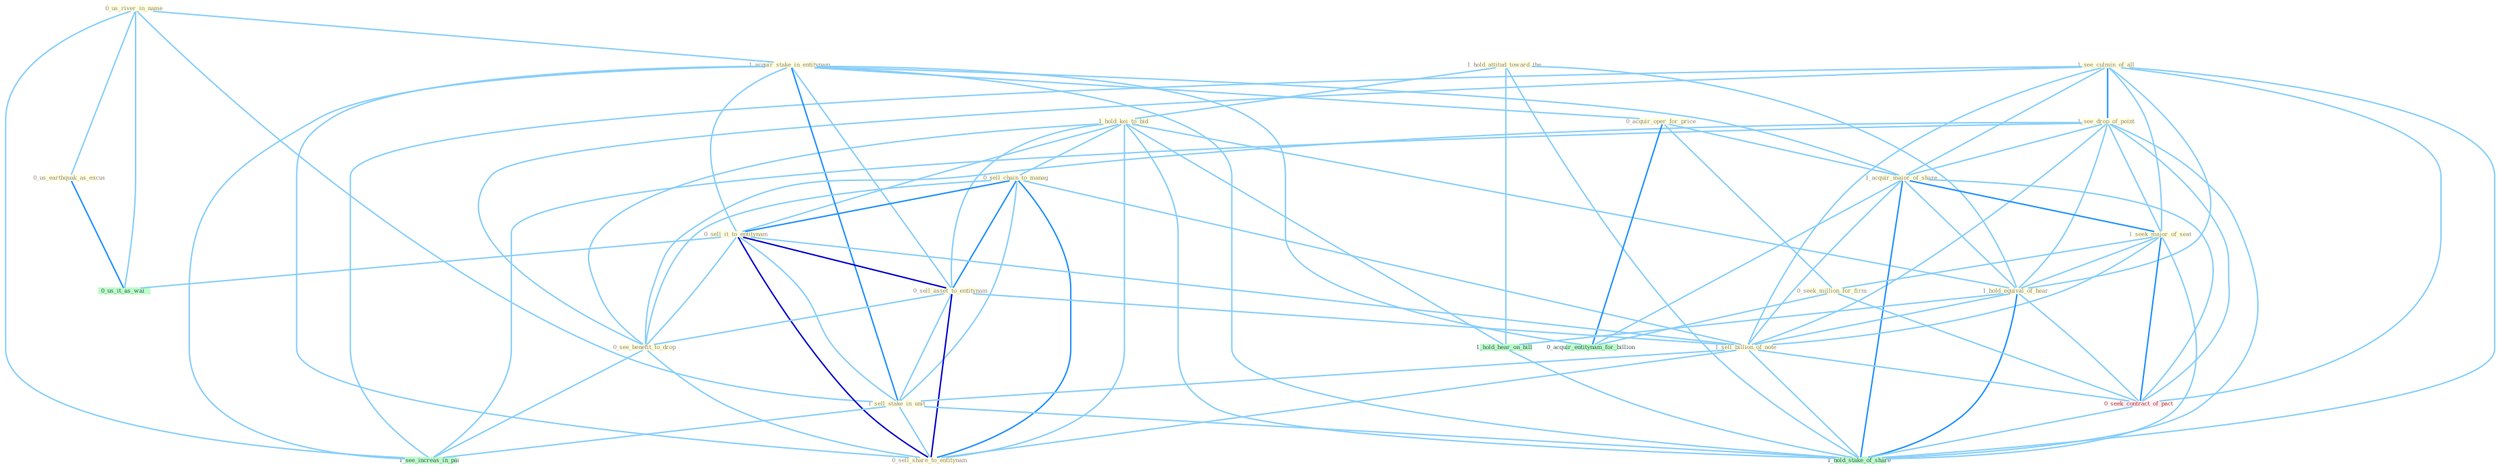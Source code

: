 Graph G{ 
    node
    [shape=polygon,style=filled,width=.5,height=.06,color="#BDFCC9",fixedsize=true,fontsize=4,
    fontcolor="#2f4f4f"];
    {node
    [color="#ffffe0", fontcolor="#8b7d6b"] "1_hold_attitud_toward_the " "1_hold_kei_to_bid " "1_see_culmin_of_all " "0_us_river_in_name " "1_acquir_stake_in_entitynam " "0_sell_chain_to_manag " "1_see_drop_of_point " "0_acquir_oper_for_price " "0_sell_it_to_entitynam " "1_acquir_major_of_share " "1_seek_major_of_seat " "0_sell_asset_to_entitynam " "1_hold_equival_of_hear " "0_seek_million_for_firm " "0_see_benefit_to_drop " "1_sell_billion_of_note " "1_sell_stake_in_unit " "0_us_earthquak_as_excus " "0_sell_share_to_entitynam "}
{node [color="#fff0f5", fontcolor="#b22222"] "0_seek_contract_of_pact "}
edge [color="#B0E2FF"];

	"1_hold_attitud_toward_the " -- "1_hold_kei_to_bid " [w="1", color="#87cefa" ];
	"1_hold_attitud_toward_the " -- "1_hold_equival_of_hear " [w="1", color="#87cefa" ];
	"1_hold_attitud_toward_the " -- "1_hold_hear_on_bill " [w="1", color="#87cefa" ];
	"1_hold_attitud_toward_the " -- "1_hold_stake_of_share " [w="1", color="#87cefa" ];
	"1_hold_kei_to_bid " -- "0_sell_chain_to_manag " [w="1", color="#87cefa" ];
	"1_hold_kei_to_bid " -- "0_sell_it_to_entitynam " [w="1", color="#87cefa" ];
	"1_hold_kei_to_bid " -- "0_sell_asset_to_entitynam " [w="1", color="#87cefa" ];
	"1_hold_kei_to_bid " -- "1_hold_equival_of_hear " [w="1", color="#87cefa" ];
	"1_hold_kei_to_bid " -- "0_see_benefit_to_drop " [w="1", color="#87cefa" ];
	"1_hold_kei_to_bid " -- "0_sell_share_to_entitynam " [w="1", color="#87cefa" ];
	"1_hold_kei_to_bid " -- "1_hold_hear_on_bill " [w="1", color="#87cefa" ];
	"1_hold_kei_to_bid " -- "1_hold_stake_of_share " [w="1", color="#87cefa" ];
	"1_see_culmin_of_all " -- "1_see_drop_of_point " [w="2", color="#1e90ff" , len=0.8];
	"1_see_culmin_of_all " -- "1_acquir_major_of_share " [w="1", color="#87cefa" ];
	"1_see_culmin_of_all " -- "1_seek_major_of_seat " [w="1", color="#87cefa" ];
	"1_see_culmin_of_all " -- "1_hold_equival_of_hear " [w="1", color="#87cefa" ];
	"1_see_culmin_of_all " -- "0_see_benefit_to_drop " [w="1", color="#87cefa" ];
	"1_see_culmin_of_all " -- "1_sell_billion_of_note " [w="1", color="#87cefa" ];
	"1_see_culmin_of_all " -- "0_seek_contract_of_pact " [w="1", color="#87cefa" ];
	"1_see_culmin_of_all " -- "1_see_increas_in_pai " [w="1", color="#87cefa" ];
	"1_see_culmin_of_all " -- "1_hold_stake_of_share " [w="1", color="#87cefa" ];
	"0_us_river_in_name " -- "1_acquir_stake_in_entitynam " [w="1", color="#87cefa" ];
	"0_us_river_in_name " -- "1_sell_stake_in_unit " [w="1", color="#87cefa" ];
	"0_us_river_in_name " -- "0_us_earthquak_as_excus " [w="1", color="#87cefa" ];
	"0_us_river_in_name " -- "0_us_it_as_wai " [w="1", color="#87cefa" ];
	"0_us_river_in_name " -- "1_see_increas_in_pai " [w="1", color="#87cefa" ];
	"1_acquir_stake_in_entitynam " -- "0_acquir_oper_for_price " [w="1", color="#87cefa" ];
	"1_acquir_stake_in_entitynam " -- "0_sell_it_to_entitynam " [w="1", color="#87cefa" ];
	"1_acquir_stake_in_entitynam " -- "1_acquir_major_of_share " [w="1", color="#87cefa" ];
	"1_acquir_stake_in_entitynam " -- "0_sell_asset_to_entitynam " [w="1", color="#87cefa" ];
	"1_acquir_stake_in_entitynam " -- "1_sell_stake_in_unit " [w="2", color="#1e90ff" , len=0.8];
	"1_acquir_stake_in_entitynam " -- "0_sell_share_to_entitynam " [w="1", color="#87cefa" ];
	"1_acquir_stake_in_entitynam " -- "0_acquir_entitynam_for_billion " [w="1", color="#87cefa" ];
	"1_acquir_stake_in_entitynam " -- "1_see_increas_in_pai " [w="1", color="#87cefa" ];
	"1_acquir_stake_in_entitynam " -- "1_hold_stake_of_share " [w="1", color="#87cefa" ];
	"0_sell_chain_to_manag " -- "0_sell_it_to_entitynam " [w="2", color="#1e90ff" , len=0.8];
	"0_sell_chain_to_manag " -- "0_sell_asset_to_entitynam " [w="2", color="#1e90ff" , len=0.8];
	"0_sell_chain_to_manag " -- "0_see_benefit_to_drop " [w="1", color="#87cefa" ];
	"0_sell_chain_to_manag " -- "1_sell_billion_of_note " [w="1", color="#87cefa" ];
	"0_sell_chain_to_manag " -- "1_sell_stake_in_unit " [w="1", color="#87cefa" ];
	"0_sell_chain_to_manag " -- "0_sell_share_to_entitynam " [w="2", color="#1e90ff" , len=0.8];
	"1_see_drop_of_point " -- "1_acquir_major_of_share " [w="1", color="#87cefa" ];
	"1_see_drop_of_point " -- "1_seek_major_of_seat " [w="1", color="#87cefa" ];
	"1_see_drop_of_point " -- "1_hold_equival_of_hear " [w="1", color="#87cefa" ];
	"1_see_drop_of_point " -- "0_see_benefit_to_drop " [w="1", color="#87cefa" ];
	"1_see_drop_of_point " -- "1_sell_billion_of_note " [w="1", color="#87cefa" ];
	"1_see_drop_of_point " -- "0_seek_contract_of_pact " [w="1", color="#87cefa" ];
	"1_see_drop_of_point " -- "1_see_increas_in_pai " [w="1", color="#87cefa" ];
	"1_see_drop_of_point " -- "1_hold_stake_of_share " [w="1", color="#87cefa" ];
	"0_acquir_oper_for_price " -- "1_acquir_major_of_share " [w="1", color="#87cefa" ];
	"0_acquir_oper_for_price " -- "0_seek_million_for_firm " [w="1", color="#87cefa" ];
	"0_acquir_oper_for_price " -- "0_acquir_entitynam_for_billion " [w="2", color="#1e90ff" , len=0.8];
	"0_sell_it_to_entitynam " -- "0_sell_asset_to_entitynam " [w="3", color="#0000cd" , len=0.6];
	"0_sell_it_to_entitynam " -- "0_see_benefit_to_drop " [w="1", color="#87cefa" ];
	"0_sell_it_to_entitynam " -- "1_sell_billion_of_note " [w="1", color="#87cefa" ];
	"0_sell_it_to_entitynam " -- "1_sell_stake_in_unit " [w="1", color="#87cefa" ];
	"0_sell_it_to_entitynam " -- "0_sell_share_to_entitynam " [w="3", color="#0000cd" , len=0.6];
	"0_sell_it_to_entitynam " -- "0_us_it_as_wai " [w="1", color="#87cefa" ];
	"1_acquir_major_of_share " -- "1_seek_major_of_seat " [w="2", color="#1e90ff" , len=0.8];
	"1_acquir_major_of_share " -- "1_hold_equival_of_hear " [w="1", color="#87cefa" ];
	"1_acquir_major_of_share " -- "1_sell_billion_of_note " [w="1", color="#87cefa" ];
	"1_acquir_major_of_share " -- "0_seek_contract_of_pact " [w="1", color="#87cefa" ];
	"1_acquir_major_of_share " -- "0_acquir_entitynam_for_billion " [w="1", color="#87cefa" ];
	"1_acquir_major_of_share " -- "1_hold_stake_of_share " [w="2", color="#1e90ff" , len=0.8];
	"1_seek_major_of_seat " -- "1_hold_equival_of_hear " [w="1", color="#87cefa" ];
	"1_seek_major_of_seat " -- "0_seek_million_for_firm " [w="1", color="#87cefa" ];
	"1_seek_major_of_seat " -- "1_sell_billion_of_note " [w="1", color="#87cefa" ];
	"1_seek_major_of_seat " -- "0_seek_contract_of_pact " [w="2", color="#1e90ff" , len=0.8];
	"1_seek_major_of_seat " -- "1_hold_stake_of_share " [w="1", color="#87cefa" ];
	"0_sell_asset_to_entitynam " -- "0_see_benefit_to_drop " [w="1", color="#87cefa" ];
	"0_sell_asset_to_entitynam " -- "1_sell_billion_of_note " [w="1", color="#87cefa" ];
	"0_sell_asset_to_entitynam " -- "1_sell_stake_in_unit " [w="1", color="#87cefa" ];
	"0_sell_asset_to_entitynam " -- "0_sell_share_to_entitynam " [w="3", color="#0000cd" , len=0.6];
	"1_hold_equival_of_hear " -- "1_sell_billion_of_note " [w="1", color="#87cefa" ];
	"1_hold_equival_of_hear " -- "0_seek_contract_of_pact " [w="1", color="#87cefa" ];
	"1_hold_equival_of_hear " -- "1_hold_hear_on_bill " [w="1", color="#87cefa" ];
	"1_hold_equival_of_hear " -- "1_hold_stake_of_share " [w="2", color="#1e90ff" , len=0.8];
	"0_seek_million_for_firm " -- "0_seek_contract_of_pact " [w="1", color="#87cefa" ];
	"0_seek_million_for_firm " -- "0_acquir_entitynam_for_billion " [w="1", color="#87cefa" ];
	"0_see_benefit_to_drop " -- "0_sell_share_to_entitynam " [w="1", color="#87cefa" ];
	"0_see_benefit_to_drop " -- "1_see_increas_in_pai " [w="1", color="#87cefa" ];
	"1_sell_billion_of_note " -- "1_sell_stake_in_unit " [w="1", color="#87cefa" ];
	"1_sell_billion_of_note " -- "0_sell_share_to_entitynam " [w="1", color="#87cefa" ];
	"1_sell_billion_of_note " -- "0_seek_contract_of_pact " [w="1", color="#87cefa" ];
	"1_sell_billion_of_note " -- "1_hold_stake_of_share " [w="1", color="#87cefa" ];
	"1_sell_stake_in_unit " -- "0_sell_share_to_entitynam " [w="1", color="#87cefa" ];
	"1_sell_stake_in_unit " -- "1_see_increas_in_pai " [w="1", color="#87cefa" ];
	"1_sell_stake_in_unit " -- "1_hold_stake_of_share " [w="1", color="#87cefa" ];
	"0_us_earthquak_as_excus " -- "0_us_it_as_wai " [w="2", color="#1e90ff" , len=0.8];
	"0_seek_contract_of_pact " -- "1_hold_stake_of_share " [w="1", color="#87cefa" ];
	"1_hold_hear_on_bill " -- "1_hold_stake_of_share " [w="1", color="#87cefa" ];
}